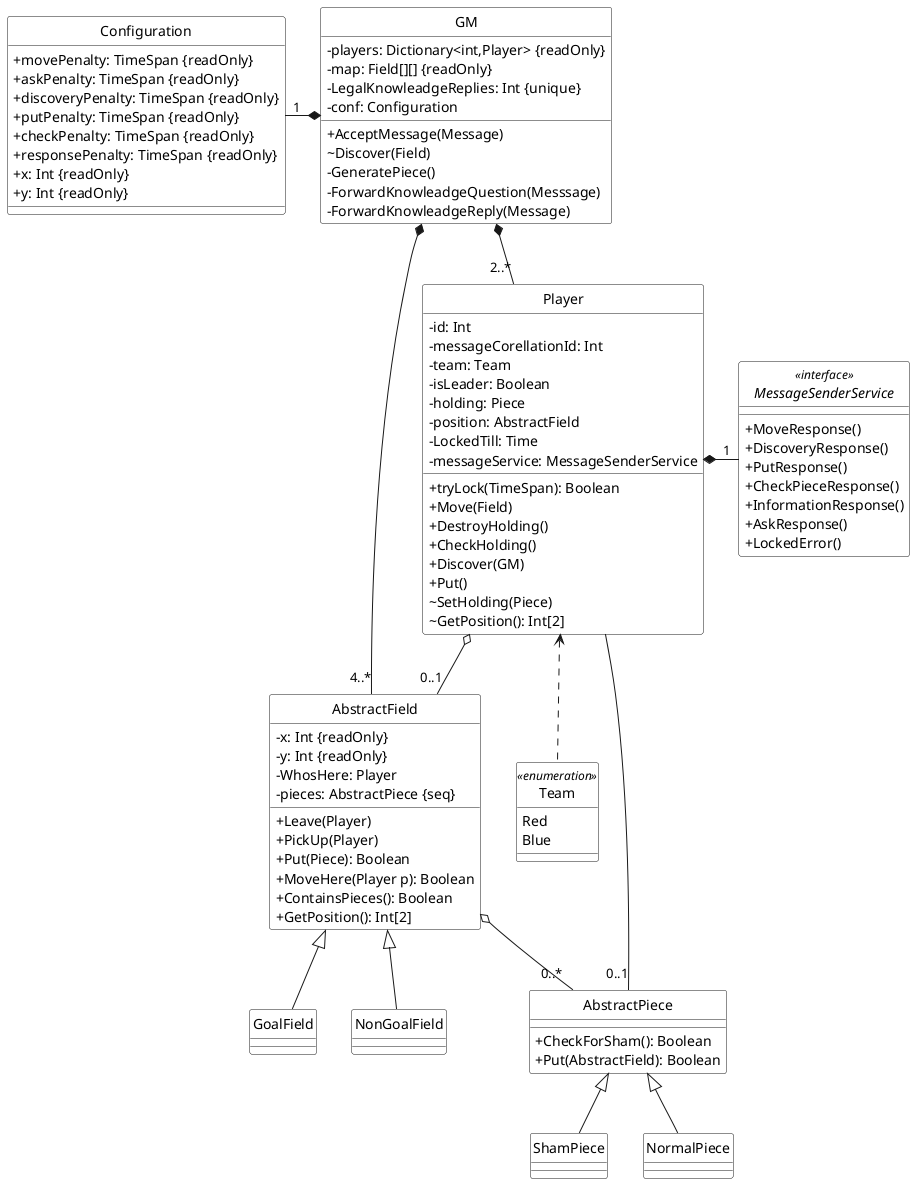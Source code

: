 @startuml

skinparam shadowing false
skinparam monochrome true
skinparam classAttributeIconSize 0
hide circle

skinparam class {
	BackgroundColor white
}

AbstractField <|-- GoalField
AbstractField <|-- NonGoalField

class AbstractField
{
- x: Int {readOnly}
- y: Int {readOnly}
- WhosHere: Player
- pieces: AbstractPiece {seq}
+ Leave(Player)
+ PickUp(Player)
+ Put(Piece): Boolean
+ MoveHere(Player p): Boolean
+ ContainsPieces(): Boolean
+ GetPosition(): Int[2]
}

class GoalField
{
}

class Configuration
{
+ movePenalty: TimeSpan {readOnly}
+ askPenalty: TimeSpan {readOnly}
+ discoveryPenalty: TimeSpan {readOnly}
+ putPenalty: TimeSpan {readOnly}
+ checkPenalty: TimeSpan {readOnly}
+ responsePenalty: TimeSpan {readOnly}
+ x: Int {readOnly}
+ y: Int {readOnly}
}

GM *-left-"1" Configuration

class GM
{
+ AcceptMessage(Message) 
~ Discover(Field)
- players: Dictionary<int,Player> {readOnly}
- map: Field[][] {readOnly}
- LegalKnowleadgeReplies: Int {unique}
- conf: Configuration
- GeneratePiece() 
- ForwardKnowleadgeQuestion(Messsage)
- ForwardKnowleadgeReply(Message)
}


enum Team <<enumeration>>
{
Red
Blue
}
GM *--"2..*" Player
Player o--"0..1" AbstractField
Player *-right-"1" MessageSenderService
Player <.down. Team
AbstractField o--"0..*" AbstractPiece
class Player
{
+ tryLock(TimeSpan): Boolean
+ Move(Field)
+ DestroyHolding()
+ CheckHolding()
+ Discover(GM)
+ Put()
~ SetHolding(Piece)
~ GetPosition(): Int[2]
- id: Int
- messageCorellationId: Int
- team: Team
- isLeader: Boolean
- holding: Piece
- position: AbstractField
- LockedTill: Time
- messageService: MessageSenderService
}

interface MessageSenderService <<interface>>
{
+ MoveResponse()
+ DiscoveryResponse()
+ PutResponse()
+ CheckPieceResponse()
+ InformationResponse()
+ AskResponse()
+ LockedError()
}

GM *--"4..*" AbstractField

AbstractPiece <|-- ShamPiece
AbstractPiece <|-- NormalPiece

Player --"0..1" AbstractPiece

class AbstractPiece
{
+ CheckForSham(): Boolean
+ Put(AbstractField): Boolean
}

@enduml